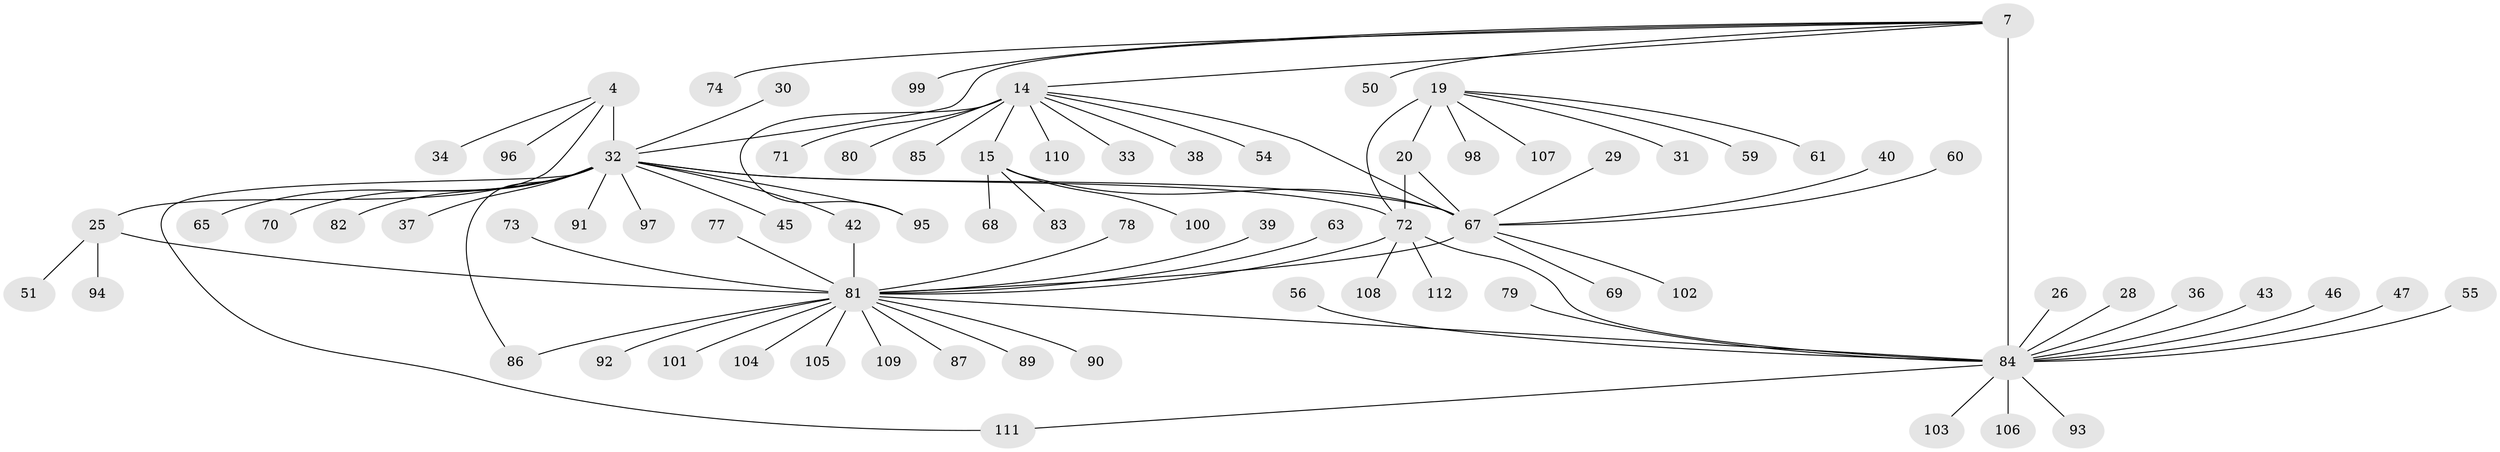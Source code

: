 // original degree distribution, {6: 0.03571428571428571, 12: 0.017857142857142856, 8: 0.03571428571428571, 5: 0.026785714285714284, 7: 0.03571428571428571, 10: 0.008928571428571428, 4: 0.026785714285714284, 14: 0.008928571428571428, 9: 0.017857142857142856, 11: 0.008928571428571428, 16: 0.008928571428571428, 1: 0.6160714285714286, 2: 0.14285714285714285, 3: 0.008928571428571428}
// Generated by graph-tools (version 1.1) at 2025/57/03/04/25 21:57:22]
// undirected, 78 vertices, 89 edges
graph export_dot {
graph [start="1"]
  node [color=gray90,style=filled];
  4 [super="+1"];
  7 [super="+6"];
  14 [super="+13"];
  15 [super="+11"];
  19 [super="+16"];
  20 [super="+17"];
  25 [super="+23"];
  26;
  28;
  29;
  30;
  31;
  32 [super="+2+5"];
  33;
  34;
  36 [super="+27"];
  37;
  38;
  39;
  40;
  42;
  43;
  45;
  46;
  47;
  50;
  51;
  54;
  55;
  56;
  59;
  60;
  61;
  63;
  65;
  67 [super="+12"];
  68;
  69;
  70;
  71;
  72 [super="+18+57"];
  73;
  74;
  77;
  78;
  79;
  80;
  81 [super="+62+66+22"];
  82;
  83;
  84 [super="+41+10"];
  85 [super="+75"];
  86;
  87;
  89;
  90;
  91 [super="+48"];
  92;
  93;
  94;
  95 [super="+44"];
  96 [super="+88"];
  97;
  98 [super="+53"];
  99;
  100;
  101;
  102;
  103;
  104;
  105 [super="+76"];
  106;
  107;
  108 [super="+52"];
  109 [super="+64"];
  110;
  111;
  112;
  4 -- 34;
  4 -- 25;
  4 -- 96;
  4 -- 32 [weight=6];
  7 -- 74;
  7 -- 99;
  7 -- 50;
  7 -- 14;
  7 -- 84 [weight=6];
  7 -- 32;
  14 -- 15 [weight=4];
  14 -- 54;
  14 -- 71;
  14 -- 95;
  14 -- 33;
  14 -- 38;
  14 -- 80;
  14 -- 110;
  14 -- 85;
  14 -- 67 [weight=2];
  15 -- 68;
  15 -- 83;
  15 -- 100;
  15 -- 67 [weight=2];
  19 -- 20 [weight=4];
  19 -- 59;
  19 -- 61;
  19 -- 107;
  19 -- 31;
  19 -- 98;
  19 -- 72 [weight=2];
  20 -- 72 [weight=2];
  20 -- 67;
  25 -- 51;
  25 -- 94;
  25 -- 81 [weight=6];
  26 -- 84;
  28 -- 84;
  29 -- 67;
  30 -- 32;
  32 -- 97;
  32 -- 37;
  32 -- 45;
  32 -- 111;
  32 -- 82;
  32 -- 65;
  32 -- 70;
  32 -- 42;
  32 -- 86;
  32 -- 91;
  32 -- 95;
  32 -- 72;
  32 -- 67;
  36 -- 84;
  39 -- 81;
  40 -- 67;
  42 -- 81;
  43 -- 84;
  46 -- 84;
  47 -- 84;
  55 -- 84;
  56 -- 84;
  60 -- 67;
  63 -- 81;
  67 -- 69;
  67 -- 102;
  67 -- 81 [weight=2];
  72 -- 108;
  72 -- 112;
  72 -- 81;
  72 -- 84;
  73 -- 81;
  77 -- 81;
  78 -- 81;
  79 -- 84;
  81 -- 89;
  81 -- 104;
  81 -- 86;
  81 -- 87;
  81 -- 90;
  81 -- 92;
  81 -- 101;
  81 -- 105;
  81 -- 109;
  81 -- 84 [weight=3];
  84 -- 93;
  84 -- 103;
  84 -- 106;
  84 -- 111;
}
